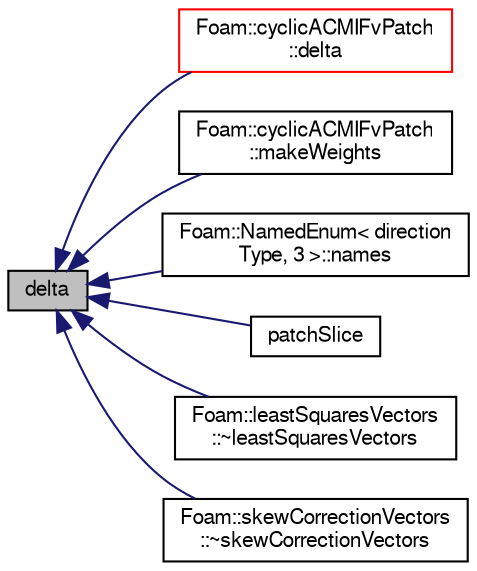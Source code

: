digraph "delta"
{
  bgcolor="transparent";
  edge [fontname="FreeSans",fontsize="10",labelfontname="FreeSans",labelfontsize="10"];
  node [fontname="FreeSans",fontsize="10",shape=record];
  rankdir="LR";
  Node1378 [label="delta",height=0.2,width=0.4,color="black", fillcolor="grey75", style="filled", fontcolor="black"];
  Node1378 -> Node1379 [dir="back",color="midnightblue",fontsize="10",style="solid",fontname="FreeSans"];
  Node1379 [label="Foam::cyclicACMIFvPatch\l::delta",height=0.2,width=0.4,color="red",URL="$a22806.html#a8c83ba56d8c5964b15844718d953be71",tooltip="Return delta (P to N) vectors across coupled patch. "];
  Node1378 -> Node1381 [dir="back",color="midnightblue",fontsize="10",style="solid",fontname="FreeSans"];
  Node1381 [label="Foam::cyclicACMIFvPatch\l::makeWeights",height=0.2,width=0.4,color="black",URL="$a22806.html#a40382e092b8e9cf9b729b883c6dd46f6",tooltip="Make patch weighting factors. "];
  Node1378 -> Node1382 [dir="back",color="midnightblue",fontsize="10",style="solid",fontname="FreeSans"];
  Node1382 [label="Foam::NamedEnum\< direction\lType, 3 \>::names",height=0.2,width=0.4,color="black",URL="$a25998.html#a7350da3a0edd92cd11e6c479c9967dc8"];
  Node1378 -> Node1383 [dir="back",color="midnightblue",fontsize="10",style="solid",fontname="FreeSans"];
  Node1383 [label="patchSlice",height=0.2,width=0.4,color="black",URL="$a22870.html#abafaae120d11327175dacc1109283746",tooltip="Slice list to patch. "];
  Node1378 -> Node1384 [dir="back",color="midnightblue",fontsize="10",style="solid",fontname="FreeSans"];
  Node1384 [label="Foam::leastSquaresVectors\l::~leastSquaresVectors",height=0.2,width=0.4,color="black",URL="$a22558.html#a174123ef1199fb59e95687bd040ab465",tooltip="Destructor. "];
  Node1378 -> Node1385 [dir="back",color="midnightblue",fontsize="10",style="solid",fontname="FreeSans"];
  Node1385 [label="Foam::skewCorrectionVectors\l::~skewCorrectionVectors",height=0.2,width=0.4,color="black",URL="$a23258.html#a16c9b82f5dcc80a9c175094d7c5e1020",tooltip="Destructor. "];
}
